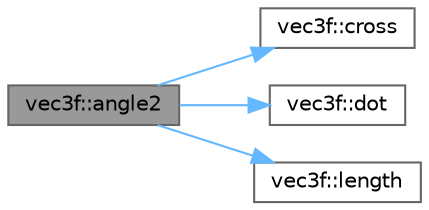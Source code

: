 digraph "vec3f::angle2"
{
 // INTERACTIVE_SVG=YES
 // LATEX_PDF_SIZE
  bgcolor="transparent";
  edge [fontname=Helvetica,fontsize=10,labelfontname=Helvetica,labelfontsize=10];
  node [fontname=Helvetica,fontsize=10,shape=box,height=0.2,width=0.4];
  rankdir="LR";
  Node1 [id="Node000001",label="vec3f::angle2",height=0.2,width=0.4,color="gray40", fillcolor="grey60", style="filled", fontcolor="black",tooltip=" "];
  Node1 -> Node2 [id="edge1_Node000001_Node000002",color="steelblue1",style="solid",tooltip=" "];
  Node2 [id="Node000002",label="vec3f::cross",height=0.2,width=0.4,color="grey40", fillcolor="white", style="filled",URL="$da/d83/structvec3f.html#acfc5e873d7913cb6ca8a0caa583367ed",tooltip=" "];
  Node1 -> Node3 [id="edge2_Node000001_Node000003",color="steelblue1",style="solid",tooltip=" "];
  Node3 [id="Node000003",label="vec3f::dot",height=0.2,width=0.4,color="grey40", fillcolor="white", style="filled",URL="$da/d83/structvec3f.html#aa731ccc98a532eeacbff2390963ce426",tooltip=" "];
  Node1 -> Node4 [id="edge3_Node000001_Node000004",color="steelblue1",style="solid",tooltip=" "];
  Node4 [id="Node000004",label="vec3f::length",height=0.2,width=0.4,color="grey40", fillcolor="white", style="filled",URL="$da/d83/structvec3f.html#a7c8f51067cf86f5f00ea96d6a7496dba",tooltip=" "];
}
